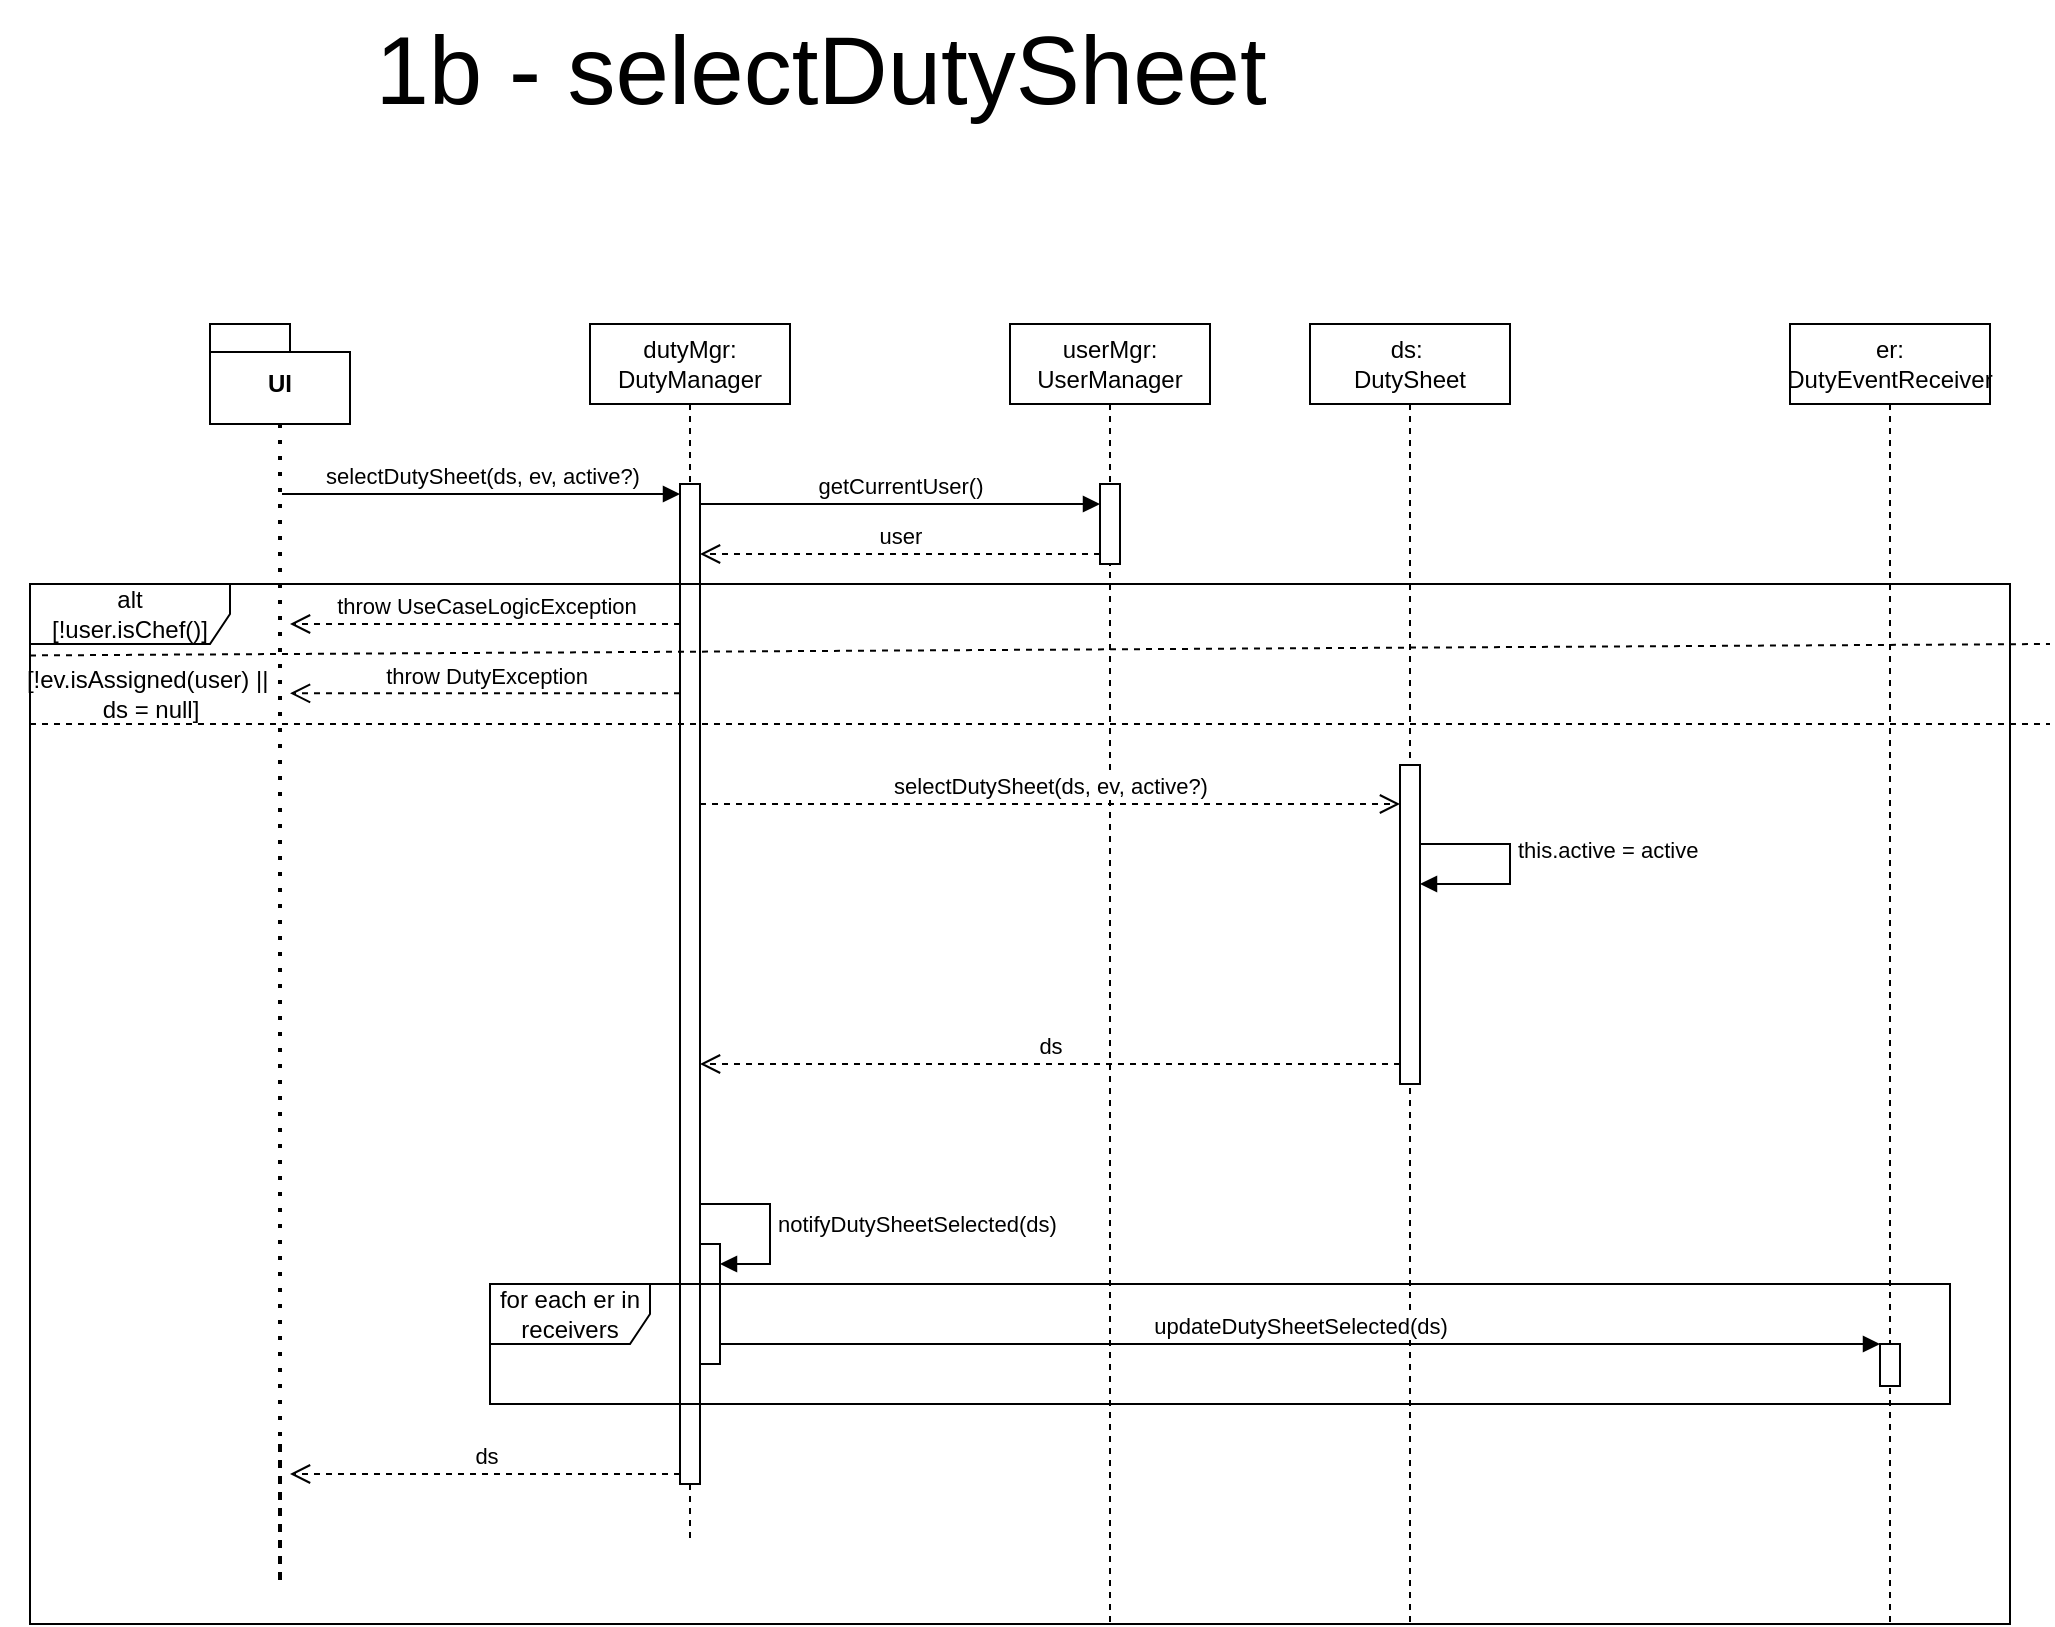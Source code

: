 <mxfile version="24.4.4" type="google">
  <diagram name="Pagina-1" id="JREFUcx0Fop-orosKDn-">
    <mxGraphModel grid="1" page="1" gridSize="10" guides="1" tooltips="1" connect="1" arrows="1" fold="1" pageScale="1" pageWidth="827" pageHeight="1169" math="0" shadow="0">
      <root>
        <mxCell id="0" />
        <mxCell id="1" parent="0" />
        <mxCell id="bxGi4GK2DCBjNLN2fOAF-1" value="&lt;font style=&quot;font-size: 48px;&quot;&gt;1b - selectDutySheet&lt;/font&gt;" style="text;html=1;align=center;verticalAlign=middle;resizable=0;points=[];autosize=1;strokeColor=none;fillColor=none;" vertex="1" parent="1">
          <mxGeometry x="150" y="78" width="470" height="70" as="geometry" />
        </mxCell>
        <mxCell id="bxGi4GK2DCBjNLN2fOAF-2" value="UI" style="shape=folder;fontStyle=1;spacingTop=10;tabWidth=40;tabHeight=14;tabPosition=left;html=1;whiteSpace=wrap;" vertex="1" parent="1">
          <mxGeometry x="80" y="240" width="70" height="50" as="geometry" />
        </mxCell>
        <mxCell id="bxGi4GK2DCBjNLN2fOAF-3" value="" style="endArrow=none;dashed=1;html=1;dashPattern=1 3;strokeWidth=2;rounded=0;entryX=0.5;entryY=1;entryDx=0;entryDy=0;entryPerimeter=0;" edge="1" parent="1" target="bxGi4GK2DCBjNLN2fOAF-2">
          <mxGeometry width="50" height="50" relative="1" as="geometry">
            <mxPoint x="115" y="800" as="sourcePoint" />
            <mxPoint x="340" y="400" as="targetPoint" />
            <Array as="points">
              <mxPoint x="115" y="870" />
            </Array>
          </mxGeometry>
        </mxCell>
        <mxCell id="bxGi4GK2DCBjNLN2fOAF-4" value="dutyMgr: DutyManager" style="shape=umlLifeline;perimeter=lifelinePerimeter;whiteSpace=wrap;html=1;container=1;dropTarget=0;collapsible=0;recursiveResize=0;outlineConnect=0;portConstraint=eastwest;newEdgeStyle={&quot;curved&quot;:0,&quot;rounded&quot;:0};" vertex="1" parent="1">
          <mxGeometry x="270" y="240" width="100" height="610" as="geometry" />
        </mxCell>
        <mxCell id="bxGi4GK2DCBjNLN2fOAF-5" value="" style="html=1;points=[[0,0,0,0,5],[0,1,0,0,-5],[1,0,0,0,5],[1,1,0,0,-5]];perimeter=orthogonalPerimeter;outlineConnect=0;targetShapes=umlLifeline;portConstraint=eastwest;newEdgeStyle={&quot;curved&quot;:0,&quot;rounded&quot;:0};" vertex="1" parent="bxGi4GK2DCBjNLN2fOAF-4">
          <mxGeometry x="45" y="80" width="10" height="500" as="geometry" />
        </mxCell>
        <mxCell id="bxGi4GK2DCBjNLN2fOAF-6" value="selectDutySheet(ds, ev, active?)" style="html=1;verticalAlign=bottom;endArrow=block;curved=0;rounded=0;entryX=0;entryY=0;entryDx=0;entryDy=5;" edge="1" parent="bxGi4GK2DCBjNLN2fOAF-4" target="bxGi4GK2DCBjNLN2fOAF-5">
          <mxGeometry relative="1" as="geometry">
            <mxPoint x="-154" y="85" as="sourcePoint" />
          </mxGeometry>
        </mxCell>
        <mxCell id="bxGi4GK2DCBjNLN2fOAF-7" value="ds" style="html=1;verticalAlign=bottom;endArrow=open;dashed=1;endSize=8;curved=0;rounded=0;exitX=0;exitY=1;exitDx=0;exitDy=-5;" edge="1" parent="bxGi4GK2DCBjNLN2fOAF-4" source="bxGi4GK2DCBjNLN2fOAF-5">
          <mxGeometry relative="1" as="geometry">
            <mxPoint x="-150" y="575" as="targetPoint" />
          </mxGeometry>
        </mxCell>
        <mxCell id="XZgcgWhxU5W4tQEqC7gM-12" value="" style="html=1;points=[[0,0,0,0,5],[0,1,0,0,-5],[1,0,0,0,5],[1,1,0,0,-5]];perimeter=orthogonalPerimeter;outlineConnect=0;targetShapes=umlLifeline;portConstraint=eastwest;newEdgeStyle={&quot;curved&quot;:0,&quot;rounded&quot;:0};" vertex="1" parent="bxGi4GK2DCBjNLN2fOAF-4">
          <mxGeometry x="55" y="460" width="10" height="60" as="geometry" />
        </mxCell>
        <mxCell id="XZgcgWhxU5W4tQEqC7gM-13" value="notifyDutySheetSelected(ds)" style="html=1;align=left;spacingLeft=2;endArrow=block;rounded=0;edgeStyle=orthogonalEdgeStyle;curved=0;rounded=0;" edge="1" parent="bxGi4GK2DCBjNLN2fOAF-4" target="XZgcgWhxU5W4tQEqC7gM-12">
          <mxGeometry x="0.25" relative="1" as="geometry">
            <mxPoint x="55" y="410" as="sourcePoint" />
            <Array as="points">
              <mxPoint x="55" y="440" />
              <mxPoint x="90" y="440" />
              <mxPoint x="90" y="470" />
            </Array>
            <mxPoint as="offset" />
          </mxGeometry>
        </mxCell>
        <mxCell id="bxGi4GK2DCBjNLN2fOAF-8" value="userMgr: UserManager" style="shape=umlLifeline;perimeter=lifelinePerimeter;whiteSpace=wrap;html=1;container=1;dropTarget=0;collapsible=0;recursiveResize=0;outlineConnect=0;portConstraint=eastwest;newEdgeStyle={&quot;curved&quot;:0,&quot;rounded&quot;:0};" vertex="1" parent="1">
          <mxGeometry x="480" y="240" width="100" height="650" as="geometry" />
        </mxCell>
        <mxCell id="bxGi4GK2DCBjNLN2fOAF-9" value="" style="html=1;points=[[0,0,0,0,5],[0,1,0,0,-5],[1,0,0,0,5],[1,1,0,0,-5]];perimeter=orthogonalPerimeter;outlineConnect=0;targetShapes=umlLifeline;portConstraint=eastwest;newEdgeStyle={&quot;curved&quot;:0,&quot;rounded&quot;:0};" vertex="1" parent="bxGi4GK2DCBjNLN2fOAF-8">
          <mxGeometry x="45" y="80" width="10" height="40" as="geometry" />
        </mxCell>
        <mxCell id="bxGi4GK2DCBjNLN2fOAF-10" value="getCurrentUser()" style="html=1;verticalAlign=bottom;endArrow=block;curved=0;rounded=0;" edge="1" parent="1" target="bxGi4GK2DCBjNLN2fOAF-9">
          <mxGeometry relative="1" as="geometry">
            <mxPoint x="325" y="330" as="sourcePoint" />
            <mxPoint x="525" y="330" as="targetPoint" />
            <mxPoint as="offset" />
          </mxGeometry>
        </mxCell>
        <mxCell id="bxGi4GK2DCBjNLN2fOAF-13" value="selectDutySheet(ds, ev, active?)" style="html=1;verticalAlign=bottom;endArrow=open;dashed=1;endSize=8;curved=0;rounded=0;" edge="1" parent="1">
          <mxGeometry relative="1" as="geometry">
            <mxPoint x="325" y="480" as="sourcePoint" />
            <mxPoint x="675" y="480" as="targetPoint" />
          </mxGeometry>
        </mxCell>
        <mxCell id="bxGi4GK2DCBjNLN2fOAF-14" value="ds:&amp;nbsp;&lt;div&gt;DutySheet&lt;/div&gt;" style="shape=umlLifeline;perimeter=lifelinePerimeter;whiteSpace=wrap;html=1;container=1;dropTarget=0;collapsible=0;recursiveResize=0;outlineConnect=0;portConstraint=eastwest;newEdgeStyle={&quot;curved&quot;:0,&quot;rounded&quot;:0};" vertex="1" parent="1">
          <mxGeometry x="630" y="240" width="100" height="650" as="geometry" />
        </mxCell>
        <mxCell id="bxGi4GK2DCBjNLN2fOAF-12" value="" style="html=1;points=[[0,0,0,0,5],[0,1,0,0,-5],[1,0,0,0,5],[1,1,0,0,-5]];perimeter=orthogonalPerimeter;outlineConnect=0;targetShapes=umlLifeline;portConstraint=eastwest;newEdgeStyle={&quot;curved&quot;:0,&quot;rounded&quot;:0};" vertex="1" parent="bxGi4GK2DCBjNLN2fOAF-14">
          <mxGeometry x="45" y="220.5" width="10" height="159.5" as="geometry" />
        </mxCell>
        <mxCell id="XZgcgWhxU5W4tQEqC7gM-1" value="ds" style="html=1;verticalAlign=bottom;endArrow=open;dashed=1;endSize=8;curved=0;rounded=0;" edge="1" parent="1">
          <mxGeometry relative="1" as="geometry">
            <mxPoint x="675" y="610" as="sourcePoint" />
            <mxPoint x="325" y="610" as="targetPoint" />
          </mxGeometry>
        </mxCell>
        <mxCell id="bxGi4GK2DCBjNLN2fOAF-11" value="user" style="html=1;verticalAlign=bottom;endArrow=open;dashed=1;endSize=8;curved=0;rounded=0;exitX=0;exitY=1;exitDx=0;exitDy=-5;" edge="1" parent="1" source="bxGi4GK2DCBjNLN2fOAF-9" target="bxGi4GK2DCBjNLN2fOAF-5">
          <mxGeometry relative="1" as="geometry">
            <mxPoint x="330" y="765" as="targetPoint" />
          </mxGeometry>
        </mxCell>
        <mxCell id="XZgcgWhxU5W4tQEqC7gM-14" value="er: DutyEventReceiver" style="shape=umlLifeline;perimeter=lifelinePerimeter;whiteSpace=wrap;html=1;container=1;dropTarget=0;collapsible=0;recursiveResize=0;outlineConnect=0;portConstraint=eastwest;newEdgeStyle={&quot;curved&quot;:0,&quot;rounded&quot;:0};" vertex="1" parent="1">
          <mxGeometry x="870" y="240" width="100" height="650" as="geometry" />
        </mxCell>
        <mxCell id="XZgcgWhxU5W4tQEqC7gM-17" value="" style="html=1;points=[[0,0,0,0,5],[0,1,0,0,-5],[1,0,0,0,5],[1,1,0,0,-5]];perimeter=orthogonalPerimeter;outlineConnect=0;targetShapes=umlLifeline;portConstraint=eastwest;newEdgeStyle={&quot;curved&quot;:0,&quot;rounded&quot;:0};" vertex="1" parent="XZgcgWhxU5W4tQEqC7gM-14">
          <mxGeometry x="45" y="510" width="10" height="21" as="geometry" />
        </mxCell>
        <mxCell id="XZgcgWhxU5W4tQEqC7gM-18" value="updateDutySheetSelected(ds)" style="html=1;verticalAlign=bottom;endArrow=block;curved=0;rounded=0;" edge="1" parent="1" target="XZgcgWhxU5W4tQEqC7gM-17" source="XZgcgWhxU5W4tQEqC7gM-12">
          <mxGeometry relative="1" as="geometry">
            <mxPoint x="-190" y="750.5" as="sourcePoint" />
            <mxPoint x="705" y="749.5" as="targetPoint" />
          </mxGeometry>
        </mxCell>
        <mxCell id="9zM3RUUCOq9NN5BDwnVw-1" value="alt&lt;div&gt;[!user.isChef()]&lt;/div&gt;" style="shape=umlFrame;whiteSpace=wrap;html=1;pointerEvents=0;width=100;height=30;" vertex="1" parent="1">
          <mxGeometry x="-10" y="370" width="990" height="520" as="geometry" />
        </mxCell>
        <mxCell id="9zM3RUUCOq9NN5BDwnVw-2" value="throw UseCaseLogicException" style="html=1;verticalAlign=bottom;endArrow=open;dashed=1;endSize=8;curved=0;rounded=0;" edge="1" parent="1">
          <mxGeometry relative="1" as="geometry">
            <mxPoint x="315" y="390" as="sourcePoint" />
            <mxPoint x="120" y="390" as="targetPoint" />
          </mxGeometry>
        </mxCell>
        <mxCell id="9zM3RUUCOq9NN5BDwnVw-3" value="" style="endArrow=none;dashed=1;html=1;rounded=0;exitX=0;exitY=0.12;exitDx=0;exitDy=0;exitPerimeter=0;" edge="1" parent="1">
          <mxGeometry width="50" height="50" relative="1" as="geometry">
            <mxPoint x="-10" y="405.72" as="sourcePoint" />
            <mxPoint x="1000" y="400" as="targetPoint" />
          </mxGeometry>
        </mxCell>
        <mxCell id="9zM3RUUCOq9NN5BDwnVw-4" value="[!ev.isAssigned(user) ||&amp;nbsp;&lt;div&gt;ds = null]&lt;/div&gt;" style="text;html=1;align=center;verticalAlign=middle;resizable=0;points=[];autosize=1;strokeColor=none;fillColor=none;" vertex="1" parent="1">
          <mxGeometry x="-25" y="405" width="150" height="40" as="geometry" />
        </mxCell>
        <mxCell id="9zM3RUUCOq9NN5BDwnVw-5" value="throw DutyException" style="html=1;verticalAlign=bottom;endArrow=open;dashed=1;endSize=8;curved=0;rounded=0;" edge="1" parent="1">
          <mxGeometry relative="1" as="geometry">
            <mxPoint x="315" y="424.66" as="sourcePoint" />
            <mxPoint x="120" y="424.66" as="targetPoint" />
          </mxGeometry>
        </mxCell>
        <mxCell id="9zM3RUUCOq9NN5BDwnVw-6" value="" style="endArrow=none;dashed=1;html=1;rounded=0;exitX=0;exitY=0.12;exitDx=0;exitDy=0;exitPerimeter=0;" edge="1" parent="1">
          <mxGeometry width="50" height="50" relative="1" as="geometry">
            <mxPoint x="-10" y="440.0" as="sourcePoint" />
            <mxPoint x="1000" y="440" as="targetPoint" />
          </mxGeometry>
        </mxCell>
        <mxCell id="9zM3RUUCOq9NN5BDwnVw-8" value="for each er in receivers" style="shape=umlFrame;whiteSpace=wrap;html=1;pointerEvents=0;width=80;height=30;" vertex="1" parent="1">
          <mxGeometry x="220" y="720" width="730" height="60" as="geometry" />
        </mxCell>
        <mxCell id="6L6QI0K3dtrZxmVc8_-q-1" value="this.active = active" style="html=1;align=left;spacingLeft=2;endArrow=block;rounded=0;edgeStyle=orthogonalEdgeStyle;curved=0;rounded=0;" edge="1" parent="1">
          <mxGeometry x="-0.136" relative="1" as="geometry">
            <mxPoint x="685" y="500" as="sourcePoint" />
            <Array as="points">
              <mxPoint x="730" y="500" />
              <mxPoint x="730" y="520" />
            </Array>
            <mxPoint x="685" y="520" as="targetPoint" />
            <mxPoint as="offset" />
          </mxGeometry>
        </mxCell>
      </root>
    </mxGraphModel>
  </diagram>
</mxfile>
